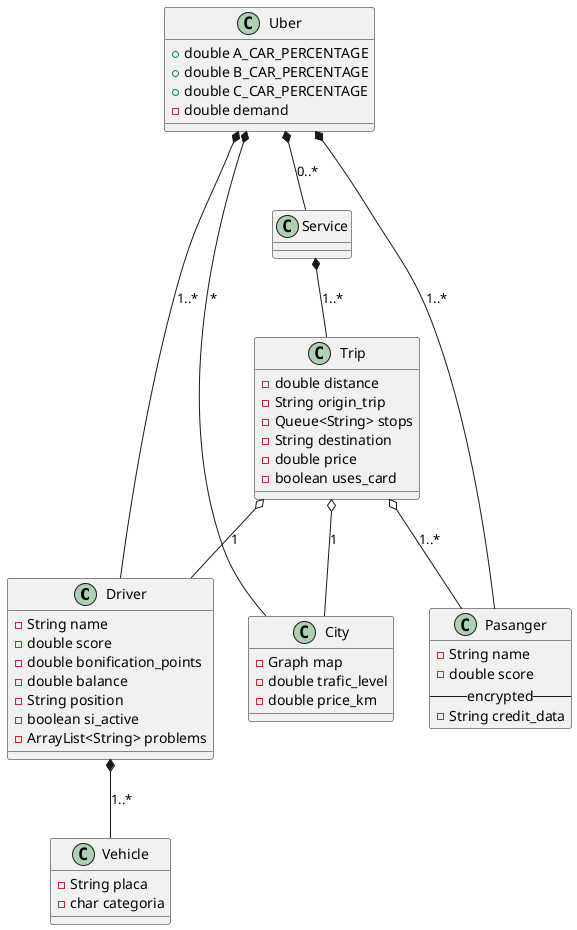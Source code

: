 @startuml 
class Driver
{
    -String name
    -double score
    -double bonification_points
    -double balance
    -String position
    -boolean si_active
    -ArrayList<String> problems
}

class Uber
{
    +double A_CAR_PERCENTAGE
    +double B_CAR_PERCENTAGE
    +double C_CAR_PERCENTAGE
    -double demand
}

class Service{}

class Trip
{
    -double distance
    -String origin_trip
    -Queue<String> stops
    -String destination
    -double price
    -boolean uses_card
}

class Pasanger
{
    -String name
    -double score
    -- encrypted --
    -String credit_data
}

class City
{
    -Graph map
    -double trafic_level
    -double price_km
}

class Vehicle
{
    -String placa
    -char categoria
}

Driver *-- Vehicle : 1..*
Trip o-- Pasanger : 1..*
Trip o-- Driver : 1
Trip o-- City : 1
Uber *-- Service : 0..*
Service *-- Trip : 1..*
Uber *-- Driver : 1..*
Uber *-- Pasanger : 1..*
Uber *-- City : *

@enduml

//info, beneficioarios, clientes, producto, relacion